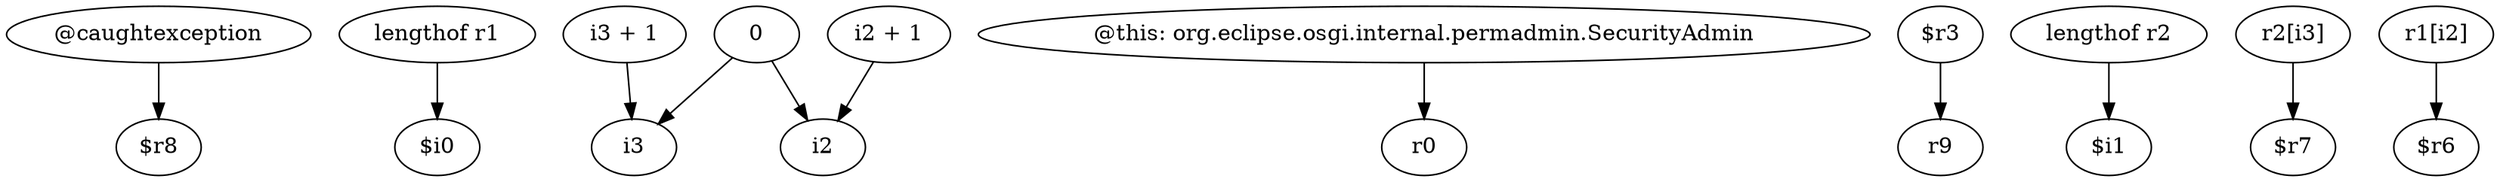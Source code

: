digraph g {
0[label="@caughtexception"]
1[label="$r8"]
0->1[label=""]
2[label="lengthof r1"]
3[label="$i0"]
2->3[label=""]
4[label="0"]
5[label="i3"]
4->5[label=""]
6[label="@this: org.eclipse.osgi.internal.permadmin.SecurityAdmin"]
7[label="r0"]
6->7[label=""]
8[label="$r3"]
9[label="r9"]
8->9[label=""]
10[label="lengthof r2"]
11[label="$i1"]
10->11[label=""]
12[label="i2 + 1"]
13[label="i2"]
12->13[label=""]
14[label="r2[i3]"]
15[label="$r7"]
14->15[label=""]
16[label="r1[i2]"]
17[label="$r6"]
16->17[label=""]
4->13[label=""]
18[label="i3 + 1"]
18->5[label=""]
}